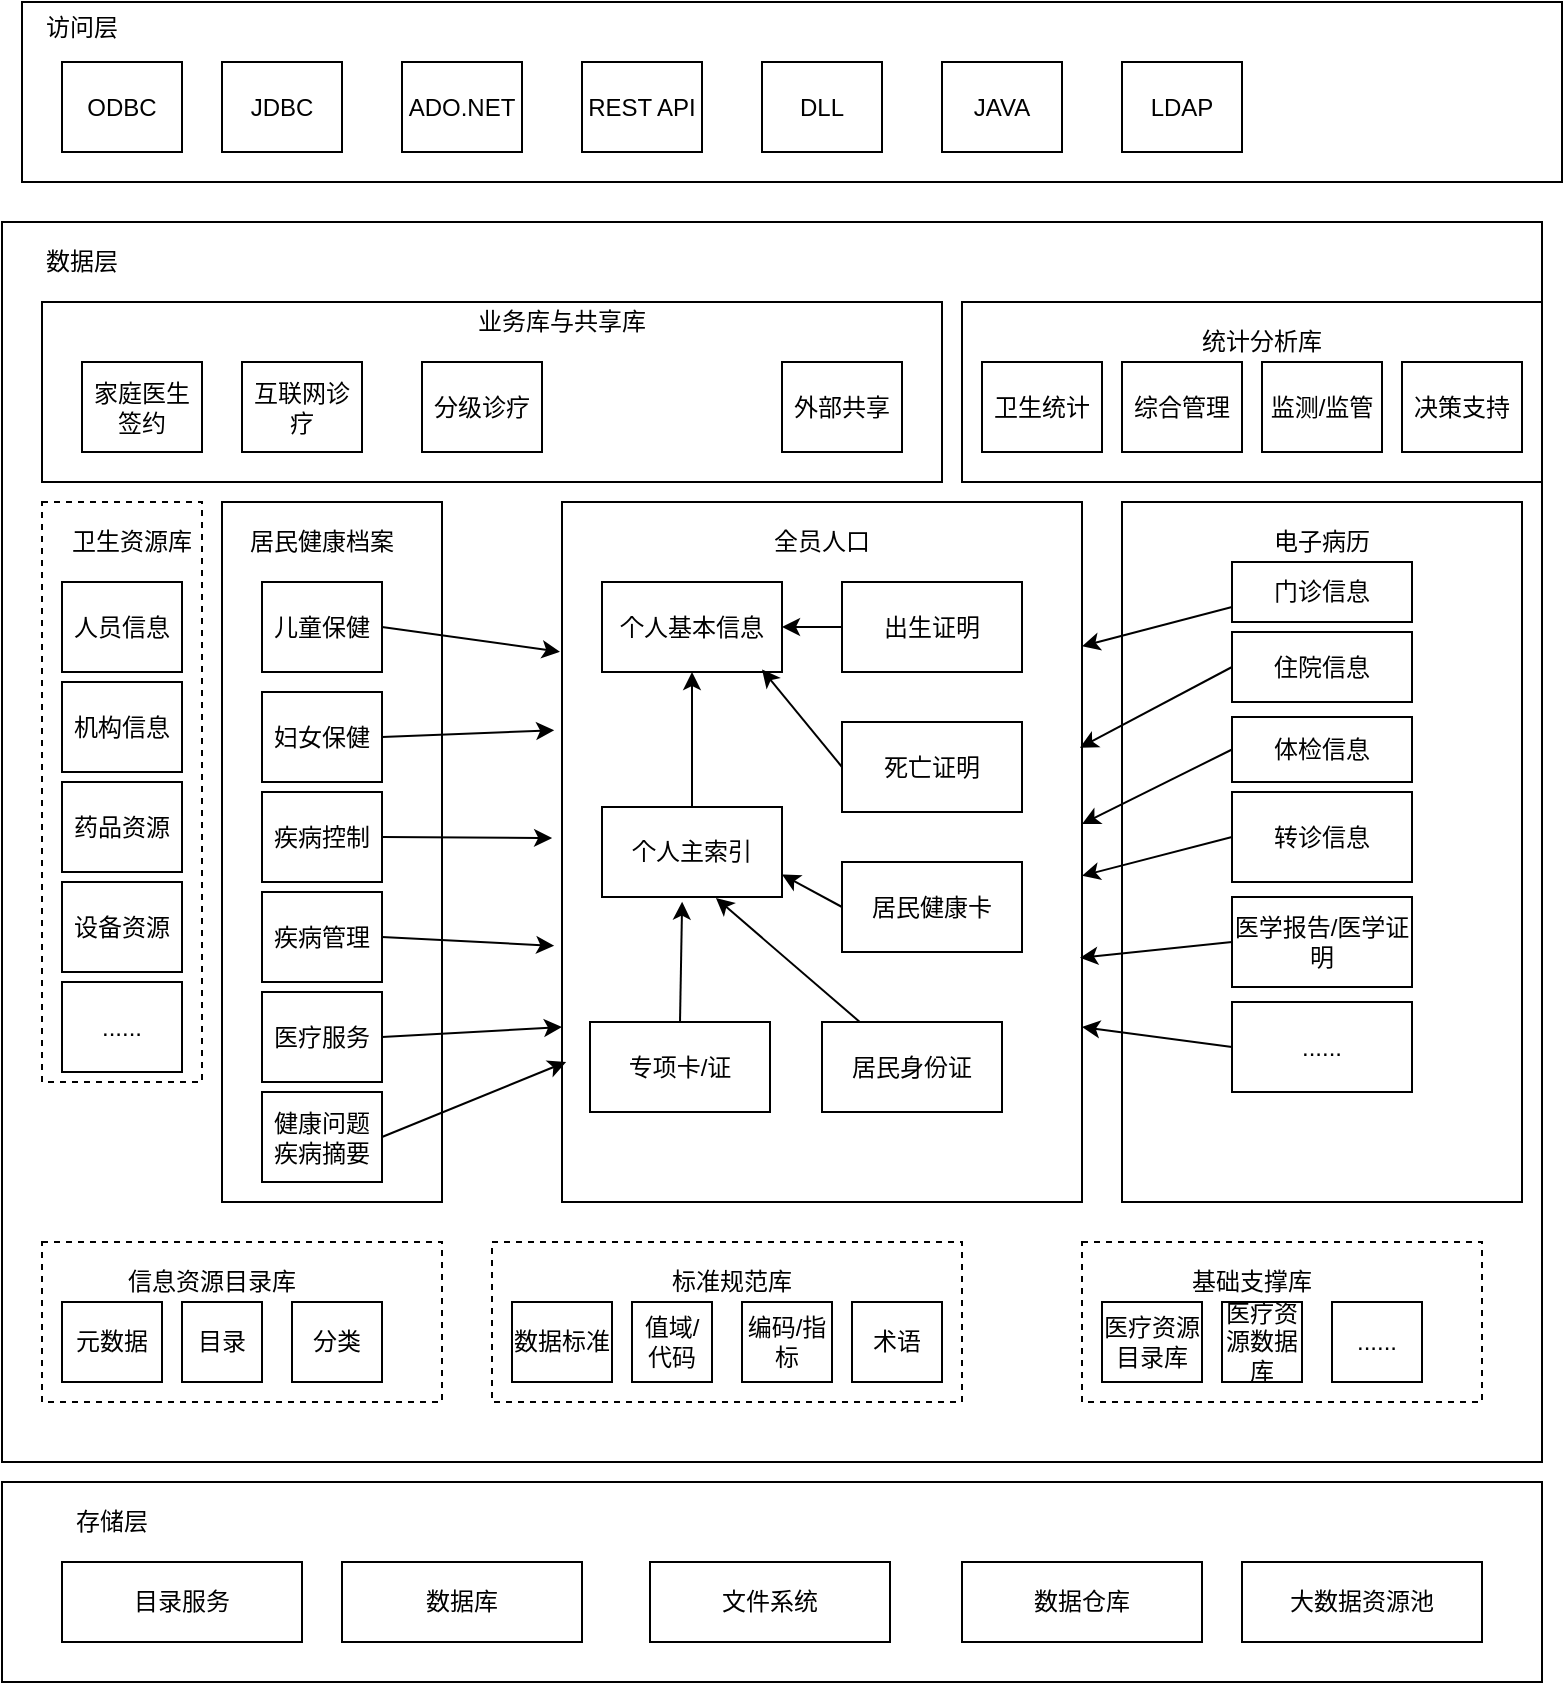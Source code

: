 <mxfile version="14.2.9" type="github">
  <diagram id="prtHgNgQTEPvFCAcTncT" name="Page-1">
    <mxGraphModel dx="1422" dy="772" grid="1" gridSize="10" guides="1" tooltips="1" connect="1" arrows="1" fold="1" page="1" pageScale="1" pageWidth="827" pageHeight="1169" math="0" shadow="0">
      <root>
        <mxCell id="0" />
        <mxCell id="1" parent="0" />
        <mxCell id="BFTq7_KF8aVC6eQu7_rG-1" value="" style="rounded=0;whiteSpace=wrap;html=1;" vertex="1" parent="1">
          <mxGeometry x="40" y="40" width="770" height="90" as="geometry" />
        </mxCell>
        <mxCell id="BFTq7_KF8aVC6eQu7_rG-2" value="ODBC" style="rounded=0;whiteSpace=wrap;html=1;" vertex="1" parent="1">
          <mxGeometry x="60" y="70" width="60" height="45" as="geometry" />
        </mxCell>
        <mxCell id="BFTq7_KF8aVC6eQu7_rG-3" value="JDBC" style="rounded=0;whiteSpace=wrap;html=1;" vertex="1" parent="1">
          <mxGeometry x="140" y="70" width="60" height="45" as="geometry" />
        </mxCell>
        <mxCell id="BFTq7_KF8aVC6eQu7_rG-4" value="ADO.NET" style="rounded=0;whiteSpace=wrap;html=1;" vertex="1" parent="1">
          <mxGeometry x="230" y="70" width="60" height="45" as="geometry" />
        </mxCell>
        <mxCell id="BFTq7_KF8aVC6eQu7_rG-5" value="REST API" style="rounded=0;whiteSpace=wrap;html=1;" vertex="1" parent="1">
          <mxGeometry x="320" y="70" width="60" height="45" as="geometry" />
        </mxCell>
        <mxCell id="BFTq7_KF8aVC6eQu7_rG-6" value="DLL" style="rounded=0;whiteSpace=wrap;html=1;" vertex="1" parent="1">
          <mxGeometry x="410" y="70" width="60" height="45" as="geometry" />
        </mxCell>
        <mxCell id="BFTq7_KF8aVC6eQu7_rG-7" value="JAVA" style="rounded=0;whiteSpace=wrap;html=1;" vertex="1" parent="1">
          <mxGeometry x="500" y="70" width="60" height="45" as="geometry" />
        </mxCell>
        <mxCell id="BFTq7_KF8aVC6eQu7_rG-8" value="LDAP" style="rounded=0;whiteSpace=wrap;html=1;" vertex="1" parent="1">
          <mxGeometry x="590" y="70" width="60" height="45" as="geometry" />
        </mxCell>
        <mxCell id="BFTq7_KF8aVC6eQu7_rG-9" value="访问层" style="text;html=1;strokeColor=none;fillColor=none;align=center;verticalAlign=middle;whiteSpace=wrap;rounded=0;" vertex="1" parent="1">
          <mxGeometry x="50" y="42.5" width="40" height="20" as="geometry" />
        </mxCell>
        <mxCell id="BFTq7_KF8aVC6eQu7_rG-11" value="" style="rounded=0;whiteSpace=wrap;html=1;" vertex="1" parent="1">
          <mxGeometry x="30" y="150" width="770" height="620" as="geometry" />
        </mxCell>
        <mxCell id="BFTq7_KF8aVC6eQu7_rG-12" value="数据层" style="text;html=1;strokeColor=none;fillColor=none;align=center;verticalAlign=middle;whiteSpace=wrap;rounded=0;" vertex="1" parent="1">
          <mxGeometry x="50" y="160" width="40" height="20" as="geometry" />
        </mxCell>
        <mxCell id="BFTq7_KF8aVC6eQu7_rG-13" value="" style="rounded=0;whiteSpace=wrap;html=1;" vertex="1" parent="1">
          <mxGeometry x="50" y="190" width="450" height="90" as="geometry" />
        </mxCell>
        <mxCell id="BFTq7_KF8aVC6eQu7_rG-14" value="家庭医生签约" style="rounded=0;whiteSpace=wrap;html=1;" vertex="1" parent="1">
          <mxGeometry x="70" y="220" width="60" height="45" as="geometry" />
        </mxCell>
        <mxCell id="BFTq7_KF8aVC6eQu7_rG-15" value="互联网诊疗" style="rounded=0;whiteSpace=wrap;html=1;" vertex="1" parent="1">
          <mxGeometry x="150" y="220" width="60" height="45" as="geometry" />
        </mxCell>
        <mxCell id="BFTq7_KF8aVC6eQu7_rG-16" value="分级诊疗" style="rounded=0;whiteSpace=wrap;html=1;" vertex="1" parent="1">
          <mxGeometry x="240" y="220" width="60" height="45" as="geometry" />
        </mxCell>
        <mxCell id="BFTq7_KF8aVC6eQu7_rG-18" value="外部共享" style="rounded=0;whiteSpace=wrap;html=1;" vertex="1" parent="1">
          <mxGeometry x="420" y="220" width="60" height="45" as="geometry" />
        </mxCell>
        <mxCell id="BFTq7_KF8aVC6eQu7_rG-21" value="业务库与共享库" style="text;html=1;strokeColor=none;fillColor=none;align=center;verticalAlign=middle;whiteSpace=wrap;rounded=0;" vertex="1" parent="1">
          <mxGeometry x="240" y="190" width="140" height="20" as="geometry" />
        </mxCell>
        <mxCell id="BFTq7_KF8aVC6eQu7_rG-23" value="" style="rounded=0;whiteSpace=wrap;html=1;" vertex="1" parent="1">
          <mxGeometry x="510" y="190" width="290" height="90" as="geometry" />
        </mxCell>
        <mxCell id="BFTq7_KF8aVC6eQu7_rG-24" value="卫生统计" style="rounded=0;whiteSpace=wrap;html=1;" vertex="1" parent="1">
          <mxGeometry x="520" y="220" width="60" height="45" as="geometry" />
        </mxCell>
        <mxCell id="BFTq7_KF8aVC6eQu7_rG-25" value="综合管理" style="rounded=0;whiteSpace=wrap;html=1;" vertex="1" parent="1">
          <mxGeometry x="590" y="220" width="60" height="45" as="geometry" />
        </mxCell>
        <mxCell id="BFTq7_KF8aVC6eQu7_rG-26" value="监测/监管" style="rounded=0;whiteSpace=wrap;html=1;" vertex="1" parent="1">
          <mxGeometry x="660" y="220" width="60" height="45" as="geometry" />
        </mxCell>
        <mxCell id="BFTq7_KF8aVC6eQu7_rG-27" value="决策支持" style="rounded=0;whiteSpace=wrap;html=1;" vertex="1" parent="1">
          <mxGeometry x="730" y="220" width="60" height="45" as="geometry" />
        </mxCell>
        <mxCell id="BFTq7_KF8aVC6eQu7_rG-28" value="统计分析库" style="text;html=1;strokeColor=none;fillColor=none;align=center;verticalAlign=middle;whiteSpace=wrap;rounded=0;" vertex="1" parent="1">
          <mxGeometry x="590" y="200" width="140" height="20" as="geometry" />
        </mxCell>
        <mxCell id="BFTq7_KF8aVC6eQu7_rG-29" value="" style="rounded=0;whiteSpace=wrap;html=1;dashed=1;" vertex="1" parent="1">
          <mxGeometry x="50" y="290" width="80" height="290" as="geometry" />
        </mxCell>
        <mxCell id="BFTq7_KF8aVC6eQu7_rG-30" value="卫生资源库" style="text;html=1;strokeColor=none;fillColor=none;align=center;verticalAlign=middle;whiteSpace=wrap;rounded=0;" vertex="1" parent="1">
          <mxGeometry x="60" y="300" width="70" height="20" as="geometry" />
        </mxCell>
        <mxCell id="BFTq7_KF8aVC6eQu7_rG-31" value="人员信息" style="rounded=0;whiteSpace=wrap;html=1;" vertex="1" parent="1">
          <mxGeometry x="60" y="330" width="60" height="45" as="geometry" />
        </mxCell>
        <mxCell id="BFTq7_KF8aVC6eQu7_rG-32" value="机构信息" style="rounded=0;whiteSpace=wrap;html=1;" vertex="1" parent="1">
          <mxGeometry x="60" y="380" width="60" height="45" as="geometry" />
        </mxCell>
        <mxCell id="BFTq7_KF8aVC6eQu7_rG-33" value="药品资源" style="rounded=0;whiteSpace=wrap;html=1;" vertex="1" parent="1">
          <mxGeometry x="60" y="430" width="60" height="45" as="geometry" />
        </mxCell>
        <mxCell id="BFTq7_KF8aVC6eQu7_rG-34" value="设备资源" style="rounded=0;whiteSpace=wrap;html=1;" vertex="1" parent="1">
          <mxGeometry x="60" y="480" width="60" height="45" as="geometry" />
        </mxCell>
        <mxCell id="BFTq7_KF8aVC6eQu7_rG-35" value="......" style="rounded=0;whiteSpace=wrap;html=1;" vertex="1" parent="1">
          <mxGeometry x="60" y="530" width="60" height="45" as="geometry" />
        </mxCell>
        <mxCell id="BFTq7_KF8aVC6eQu7_rG-36" value="" style="rounded=0;whiteSpace=wrap;html=1;" vertex="1" parent="1">
          <mxGeometry x="140" y="290" width="110" height="350" as="geometry" />
        </mxCell>
        <mxCell id="BFTq7_KF8aVC6eQu7_rG-37" value="居民健康档案" style="text;html=1;strokeColor=none;fillColor=none;align=center;verticalAlign=middle;whiteSpace=wrap;rounded=0;" vertex="1" parent="1">
          <mxGeometry x="150" y="300" width="80" height="20" as="geometry" />
        </mxCell>
        <mxCell id="BFTq7_KF8aVC6eQu7_rG-38" value="儿童保健" style="rounded=0;whiteSpace=wrap;html=1;" vertex="1" parent="1">
          <mxGeometry x="160" y="330" width="60" height="45" as="geometry" />
        </mxCell>
        <mxCell id="BFTq7_KF8aVC6eQu7_rG-39" value="妇女保健" style="rounded=0;whiteSpace=wrap;html=1;" vertex="1" parent="1">
          <mxGeometry x="160" y="385" width="60" height="45" as="geometry" />
        </mxCell>
        <mxCell id="BFTq7_KF8aVC6eQu7_rG-40" value="疾病控制" style="rounded=0;whiteSpace=wrap;html=1;" vertex="1" parent="1">
          <mxGeometry x="160" y="435" width="60" height="45" as="geometry" />
        </mxCell>
        <mxCell id="BFTq7_KF8aVC6eQu7_rG-41" value="疾病管理" style="rounded=0;whiteSpace=wrap;html=1;" vertex="1" parent="1">
          <mxGeometry x="160" y="485" width="60" height="45" as="geometry" />
        </mxCell>
        <mxCell id="BFTq7_KF8aVC6eQu7_rG-42" value="医疗服务" style="rounded=0;whiteSpace=wrap;html=1;" vertex="1" parent="1">
          <mxGeometry x="160" y="535" width="60" height="45" as="geometry" />
        </mxCell>
        <mxCell id="BFTq7_KF8aVC6eQu7_rG-43" value="健康问题疾病摘要" style="rounded=0;whiteSpace=wrap;html=1;" vertex="1" parent="1">
          <mxGeometry x="160" y="585" width="60" height="45" as="geometry" />
        </mxCell>
        <mxCell id="BFTq7_KF8aVC6eQu7_rG-44" value="" style="rounded=0;whiteSpace=wrap;html=1;" vertex="1" parent="1">
          <mxGeometry x="310" y="290" width="260" height="350" as="geometry" />
        </mxCell>
        <mxCell id="BFTq7_KF8aVC6eQu7_rG-47" value="" style="endArrow=classic;html=1;exitX=1;exitY=0.5;exitDx=0;exitDy=0;entryX=-0.004;entryY=0.214;entryDx=0;entryDy=0;entryPerimeter=0;" edge="1" parent="1" source="BFTq7_KF8aVC6eQu7_rG-38" target="BFTq7_KF8aVC6eQu7_rG-44">
          <mxGeometry width="50" height="50" relative="1" as="geometry">
            <mxPoint x="390" y="380" as="sourcePoint" />
            <mxPoint x="440" y="330" as="targetPoint" />
          </mxGeometry>
        </mxCell>
        <mxCell id="BFTq7_KF8aVC6eQu7_rG-48" value="全员人口" style="text;html=1;strokeColor=none;fillColor=none;align=center;verticalAlign=middle;whiteSpace=wrap;rounded=0;" vertex="1" parent="1">
          <mxGeometry x="400" y="300" width="80" height="20" as="geometry" />
        </mxCell>
        <mxCell id="BFTq7_KF8aVC6eQu7_rG-49" value="" style="endArrow=classic;html=1;exitX=1;exitY=0.5;exitDx=0;exitDy=0;entryX=-0.015;entryY=0.326;entryDx=0;entryDy=0;entryPerimeter=0;" edge="1" parent="1" source="BFTq7_KF8aVC6eQu7_rG-39" target="BFTq7_KF8aVC6eQu7_rG-44">
          <mxGeometry width="50" height="50" relative="1" as="geometry">
            <mxPoint x="230" y="362.5" as="sourcePoint" />
            <mxPoint x="318.96" y="374.9" as="targetPoint" />
          </mxGeometry>
        </mxCell>
        <mxCell id="BFTq7_KF8aVC6eQu7_rG-50" value="" style="endArrow=classic;html=1;exitX=1;exitY=0.5;exitDx=0;exitDy=0;entryX=-0.019;entryY=0.48;entryDx=0;entryDy=0;entryPerimeter=0;" edge="1" parent="1" source="BFTq7_KF8aVC6eQu7_rG-40" target="BFTq7_KF8aVC6eQu7_rG-44">
          <mxGeometry width="50" height="50" relative="1" as="geometry">
            <mxPoint x="230" y="417.5" as="sourcePoint" />
            <mxPoint x="316.1" y="414.1" as="targetPoint" />
          </mxGeometry>
        </mxCell>
        <mxCell id="BFTq7_KF8aVC6eQu7_rG-51" value="" style="endArrow=classic;html=1;exitX=1;exitY=0.5;exitDx=0;exitDy=0;entryX=-0.015;entryY=0.634;entryDx=0;entryDy=0;entryPerimeter=0;" edge="1" parent="1" source="BFTq7_KF8aVC6eQu7_rG-41" target="BFTq7_KF8aVC6eQu7_rG-44">
          <mxGeometry width="50" height="50" relative="1" as="geometry">
            <mxPoint x="230" y="467.5" as="sourcePoint" />
            <mxPoint x="315.06" y="468" as="targetPoint" />
          </mxGeometry>
        </mxCell>
        <mxCell id="BFTq7_KF8aVC6eQu7_rG-52" value="" style="endArrow=classic;html=1;exitX=1;exitY=0.5;exitDx=0;exitDy=0;entryX=0;entryY=0.75;entryDx=0;entryDy=0;" edge="1" parent="1" source="BFTq7_KF8aVC6eQu7_rG-42" target="BFTq7_KF8aVC6eQu7_rG-44">
          <mxGeometry width="50" height="50" relative="1" as="geometry">
            <mxPoint x="230" y="517.5" as="sourcePoint" />
            <mxPoint x="316.1" y="521.9" as="targetPoint" />
          </mxGeometry>
        </mxCell>
        <mxCell id="BFTq7_KF8aVC6eQu7_rG-53" value="" style="endArrow=classic;html=1;exitX=1;exitY=0.5;exitDx=0;exitDy=0;entryX=0.008;entryY=0.8;entryDx=0;entryDy=0;entryPerimeter=0;" edge="1" parent="1" source="BFTq7_KF8aVC6eQu7_rG-43" target="BFTq7_KF8aVC6eQu7_rG-44">
          <mxGeometry width="50" height="50" relative="1" as="geometry">
            <mxPoint x="230" y="567.5" as="sourcePoint" />
            <mxPoint x="320" y="562.5" as="targetPoint" />
          </mxGeometry>
        </mxCell>
        <mxCell id="BFTq7_KF8aVC6eQu7_rG-54" value="个人基本信息" style="rounded=0;whiteSpace=wrap;html=1;" vertex="1" parent="1">
          <mxGeometry x="330" y="330" width="90" height="45" as="geometry" />
        </mxCell>
        <mxCell id="BFTq7_KF8aVC6eQu7_rG-55" value="出生证明" style="rounded=0;whiteSpace=wrap;html=1;" vertex="1" parent="1">
          <mxGeometry x="450" y="330" width="90" height="45" as="geometry" />
        </mxCell>
        <mxCell id="BFTq7_KF8aVC6eQu7_rG-56" value="死亡证明" style="rounded=0;whiteSpace=wrap;html=1;" vertex="1" parent="1">
          <mxGeometry x="450" y="400" width="90" height="45" as="geometry" />
        </mxCell>
        <mxCell id="BFTq7_KF8aVC6eQu7_rG-58" value="" style="endArrow=classic;html=1;exitX=0;exitY=0.5;exitDx=0;exitDy=0;entryX=0.889;entryY=0.972;entryDx=0;entryDy=0;entryPerimeter=0;" edge="1" parent="1" source="BFTq7_KF8aVC6eQu7_rG-56" target="BFTq7_KF8aVC6eQu7_rG-54">
          <mxGeometry width="50" height="50" relative="1" as="geometry">
            <mxPoint x="460" y="373.75" as="sourcePoint" />
            <mxPoint x="430" y="362.5" as="targetPoint" />
          </mxGeometry>
        </mxCell>
        <mxCell id="BFTq7_KF8aVC6eQu7_rG-59" value="居民健康卡" style="rounded=0;whiteSpace=wrap;html=1;" vertex="1" parent="1">
          <mxGeometry x="450" y="470" width="90" height="45" as="geometry" />
        </mxCell>
        <mxCell id="BFTq7_KF8aVC6eQu7_rG-60" value="居民身份证" style="rounded=0;whiteSpace=wrap;html=1;" vertex="1" parent="1">
          <mxGeometry x="440" y="550" width="90" height="45" as="geometry" />
        </mxCell>
        <mxCell id="BFTq7_KF8aVC6eQu7_rG-61" value="专项卡/证" style="rounded=0;whiteSpace=wrap;html=1;" vertex="1" parent="1">
          <mxGeometry x="324" y="550" width="90" height="45" as="geometry" />
        </mxCell>
        <mxCell id="BFTq7_KF8aVC6eQu7_rG-62" value="个人主索引" style="rounded=0;whiteSpace=wrap;html=1;" vertex="1" parent="1">
          <mxGeometry x="330" y="442.5" width="90" height="45" as="geometry" />
        </mxCell>
        <mxCell id="BFTq7_KF8aVC6eQu7_rG-63" value="" style="endArrow=classic;html=1;exitX=0;exitY=0.5;exitDx=0;exitDy=0;entryX=1;entryY=0.75;entryDx=0;entryDy=0;" edge="1" parent="1" source="BFTq7_KF8aVC6eQu7_rG-59" target="BFTq7_KF8aVC6eQu7_rG-62">
          <mxGeometry width="50" height="50" relative="1" as="geometry">
            <mxPoint x="460" y="432.5" as="sourcePoint" />
            <mxPoint x="420.01" y="383.74" as="targetPoint" />
          </mxGeometry>
        </mxCell>
        <mxCell id="BFTq7_KF8aVC6eQu7_rG-64" value="" style="endArrow=classic;html=1;entryX=0.633;entryY=1.011;entryDx=0;entryDy=0;entryPerimeter=0;" edge="1" parent="1" source="BFTq7_KF8aVC6eQu7_rG-60" target="BFTq7_KF8aVC6eQu7_rG-62">
          <mxGeometry width="50" height="50" relative="1" as="geometry">
            <mxPoint x="460" y="502.5" as="sourcePoint" />
            <mxPoint x="430" y="486.25" as="targetPoint" />
          </mxGeometry>
        </mxCell>
        <mxCell id="BFTq7_KF8aVC6eQu7_rG-65" value="" style="endArrow=classic;html=1;entryX=0.231;entryY=0.571;entryDx=0;entryDy=0;entryPerimeter=0;exitX=0.5;exitY=0;exitDx=0;exitDy=0;" edge="1" parent="1" source="BFTq7_KF8aVC6eQu7_rG-61" target="BFTq7_KF8aVC6eQu7_rG-44">
          <mxGeometry width="50" height="50" relative="1" as="geometry">
            <mxPoint x="454.224" y="560" as="sourcePoint" />
            <mxPoint x="396.97" y="497.995" as="targetPoint" />
          </mxGeometry>
        </mxCell>
        <mxCell id="BFTq7_KF8aVC6eQu7_rG-66" value="" style="endArrow=classic;html=1;entryX=0.5;entryY=1;entryDx=0;entryDy=0;" edge="1" parent="1" source="BFTq7_KF8aVC6eQu7_rG-62" target="BFTq7_KF8aVC6eQu7_rG-54">
          <mxGeometry width="50" height="50" relative="1" as="geometry">
            <mxPoint x="454.224" y="560" as="sourcePoint" />
            <mxPoint x="396.97" y="497.995" as="targetPoint" />
          </mxGeometry>
        </mxCell>
        <mxCell id="BFTq7_KF8aVC6eQu7_rG-67" value="" style="rounded=0;whiteSpace=wrap;html=1;" vertex="1" parent="1">
          <mxGeometry x="590" y="290" width="200" height="350" as="geometry" />
        </mxCell>
        <mxCell id="BFTq7_KF8aVC6eQu7_rG-68" value="电子病历" style="text;html=1;strokeColor=none;fillColor=none;align=center;verticalAlign=middle;whiteSpace=wrap;rounded=0;" vertex="1" parent="1">
          <mxGeometry x="650" y="300" width="80" height="20" as="geometry" />
        </mxCell>
        <mxCell id="BFTq7_KF8aVC6eQu7_rG-69" value="门诊信息" style="rounded=0;whiteSpace=wrap;html=1;" vertex="1" parent="1">
          <mxGeometry x="645" y="320" width="90" height="30" as="geometry" />
        </mxCell>
        <mxCell id="BFTq7_KF8aVC6eQu7_rG-70" value="住院信息" style="rounded=0;whiteSpace=wrap;html=1;" vertex="1" parent="1">
          <mxGeometry x="645" y="355" width="90" height="35" as="geometry" />
        </mxCell>
        <mxCell id="BFTq7_KF8aVC6eQu7_rG-71" value="体检信息" style="rounded=0;whiteSpace=wrap;html=1;" vertex="1" parent="1">
          <mxGeometry x="645" y="397.5" width="90" height="32.5" as="geometry" />
        </mxCell>
        <mxCell id="BFTq7_KF8aVC6eQu7_rG-72" value="转诊信息" style="rounded=0;whiteSpace=wrap;html=1;" vertex="1" parent="1">
          <mxGeometry x="645" y="435" width="90" height="45" as="geometry" />
        </mxCell>
        <mxCell id="BFTq7_KF8aVC6eQu7_rG-73" value="医学报告/医学证明" style="rounded=0;whiteSpace=wrap;html=1;" vertex="1" parent="1">
          <mxGeometry x="645" y="487.5" width="90" height="45" as="geometry" />
        </mxCell>
        <mxCell id="BFTq7_KF8aVC6eQu7_rG-74" value="......" style="rounded=0;whiteSpace=wrap;html=1;" vertex="1" parent="1">
          <mxGeometry x="645" y="540" width="90" height="45" as="geometry" />
        </mxCell>
        <mxCell id="BFTq7_KF8aVC6eQu7_rG-76" value="" style="endArrow=classic;html=1;exitX=0;exitY=0.5;exitDx=0;exitDy=0;entryX=1;entryY=0.5;entryDx=0;entryDy=0;" edge="1" parent="1" source="BFTq7_KF8aVC6eQu7_rG-55" target="BFTq7_KF8aVC6eQu7_rG-54">
          <mxGeometry width="50" height="50" relative="1" as="geometry">
            <mxPoint x="460" y="432.5" as="sourcePoint" />
            <mxPoint x="420.01" y="383.74" as="targetPoint" />
          </mxGeometry>
        </mxCell>
        <mxCell id="BFTq7_KF8aVC6eQu7_rG-77" value="" style="endArrow=classic;html=1;exitX=0;exitY=0.75;exitDx=0;exitDy=0;entryX=1;entryY=0.206;entryDx=0;entryDy=0;entryPerimeter=0;" edge="1" parent="1" source="BFTq7_KF8aVC6eQu7_rG-69" target="BFTq7_KF8aVC6eQu7_rG-44">
          <mxGeometry width="50" height="50" relative="1" as="geometry">
            <mxPoint x="460" y="362.5" as="sourcePoint" />
            <mxPoint x="430" y="362.5" as="targetPoint" />
          </mxGeometry>
        </mxCell>
        <mxCell id="BFTq7_KF8aVC6eQu7_rG-78" value="" style="endArrow=classic;html=1;exitX=0;exitY=0.5;exitDx=0;exitDy=0;entryX=0.996;entryY=0.351;entryDx=0;entryDy=0;entryPerimeter=0;" edge="1" parent="1" source="BFTq7_KF8aVC6eQu7_rG-70" target="BFTq7_KF8aVC6eQu7_rG-44">
          <mxGeometry width="50" height="50" relative="1" as="geometry">
            <mxPoint x="655" y="352.5" as="sourcePoint" />
            <mxPoint x="580" y="372.1" as="targetPoint" />
          </mxGeometry>
        </mxCell>
        <mxCell id="BFTq7_KF8aVC6eQu7_rG-79" value="" style="endArrow=classic;html=1;exitX=0;exitY=0.5;exitDx=0;exitDy=0;entryX=1;entryY=0.46;entryDx=0;entryDy=0;entryPerimeter=0;" edge="1" parent="1" source="BFTq7_KF8aVC6eQu7_rG-71" target="BFTq7_KF8aVC6eQu7_rG-44">
          <mxGeometry width="50" height="50" relative="1" as="geometry">
            <mxPoint x="655" y="382.5" as="sourcePoint" />
            <mxPoint x="578.96" y="422.85" as="targetPoint" />
          </mxGeometry>
        </mxCell>
        <mxCell id="BFTq7_KF8aVC6eQu7_rG-80" value="" style="endArrow=classic;html=1;exitX=0;exitY=0.5;exitDx=0;exitDy=0;entryX=1;entryY=0.534;entryDx=0;entryDy=0;entryPerimeter=0;" edge="1" parent="1" source="BFTq7_KF8aVC6eQu7_rG-72" target="BFTq7_KF8aVC6eQu7_rG-44">
          <mxGeometry width="50" height="50" relative="1" as="geometry">
            <mxPoint x="665" y="392.5" as="sourcePoint" />
            <mxPoint x="588.96" y="432.85" as="targetPoint" />
          </mxGeometry>
        </mxCell>
        <mxCell id="BFTq7_KF8aVC6eQu7_rG-81" value="" style="endArrow=classic;html=1;exitX=0;exitY=0.5;exitDx=0;exitDy=0;entryX=0.996;entryY=0.651;entryDx=0;entryDy=0;entryPerimeter=0;" edge="1" parent="1" source="BFTq7_KF8aVC6eQu7_rG-73" target="BFTq7_KF8aVC6eQu7_rG-44">
          <mxGeometry width="50" height="50" relative="1" as="geometry">
            <mxPoint x="655" y="467.5" as="sourcePoint" />
            <mxPoint x="580" y="486.9" as="targetPoint" />
          </mxGeometry>
        </mxCell>
        <mxCell id="BFTq7_KF8aVC6eQu7_rG-82" value="" style="endArrow=classic;html=1;exitX=0;exitY=0.5;exitDx=0;exitDy=0;entryX=1;entryY=0.75;entryDx=0;entryDy=0;" edge="1" parent="1" source="BFTq7_KF8aVC6eQu7_rG-74" target="BFTq7_KF8aVC6eQu7_rG-44">
          <mxGeometry width="50" height="50" relative="1" as="geometry">
            <mxPoint x="655" y="520" as="sourcePoint" />
            <mxPoint x="578.96" y="527.85" as="targetPoint" />
          </mxGeometry>
        </mxCell>
        <mxCell id="BFTq7_KF8aVC6eQu7_rG-83" value="" style="rounded=0;whiteSpace=wrap;html=1;dashed=1;" vertex="1" parent="1">
          <mxGeometry x="50" y="660" width="200" height="80" as="geometry" />
        </mxCell>
        <mxCell id="BFTq7_KF8aVC6eQu7_rG-84" value="信息资源目录库" style="text;html=1;strokeColor=none;fillColor=none;align=center;verticalAlign=middle;whiteSpace=wrap;rounded=0;" vertex="1" parent="1">
          <mxGeometry x="90" y="670" width="90" height="20" as="geometry" />
        </mxCell>
        <mxCell id="BFTq7_KF8aVC6eQu7_rG-85" value="元数据" style="rounded=0;whiteSpace=wrap;html=1;" vertex="1" parent="1">
          <mxGeometry x="60" y="690" width="50" height="40" as="geometry" />
        </mxCell>
        <mxCell id="BFTq7_KF8aVC6eQu7_rG-86" value="目录" style="rounded=0;whiteSpace=wrap;html=1;" vertex="1" parent="1">
          <mxGeometry x="120" y="690" width="40" height="40" as="geometry" />
        </mxCell>
        <mxCell id="BFTq7_KF8aVC6eQu7_rG-87" value="分类" style="rounded=0;whiteSpace=wrap;html=1;" vertex="1" parent="1">
          <mxGeometry x="175" y="690" width="45" height="40" as="geometry" />
        </mxCell>
        <mxCell id="BFTq7_KF8aVC6eQu7_rG-88" value="" style="rounded=0;whiteSpace=wrap;html=1;dashed=1;" vertex="1" parent="1">
          <mxGeometry x="275" y="660" width="235" height="80" as="geometry" />
        </mxCell>
        <mxCell id="BFTq7_KF8aVC6eQu7_rG-89" value="标准规范库" style="text;html=1;strokeColor=none;fillColor=none;align=center;verticalAlign=middle;whiteSpace=wrap;rounded=0;" vertex="1" parent="1">
          <mxGeometry x="350" y="670" width="90" height="20" as="geometry" />
        </mxCell>
        <mxCell id="BFTq7_KF8aVC6eQu7_rG-90" value="数据标准" style="rounded=0;whiteSpace=wrap;html=1;" vertex="1" parent="1">
          <mxGeometry x="285" y="690" width="50" height="40" as="geometry" />
        </mxCell>
        <mxCell id="BFTq7_KF8aVC6eQu7_rG-91" value="值域/代码" style="rounded=0;whiteSpace=wrap;html=1;" vertex="1" parent="1">
          <mxGeometry x="345" y="690" width="40" height="40" as="geometry" />
        </mxCell>
        <mxCell id="BFTq7_KF8aVC6eQu7_rG-92" value="编码/指标" style="rounded=0;whiteSpace=wrap;html=1;" vertex="1" parent="1">
          <mxGeometry x="400" y="690" width="45" height="40" as="geometry" />
        </mxCell>
        <mxCell id="BFTq7_KF8aVC6eQu7_rG-93" value="术语" style="rounded=0;whiteSpace=wrap;html=1;" vertex="1" parent="1">
          <mxGeometry x="455" y="690" width="45" height="40" as="geometry" />
        </mxCell>
        <mxCell id="BFTq7_KF8aVC6eQu7_rG-94" value="" style="rounded=0;whiteSpace=wrap;html=1;dashed=1;" vertex="1" parent="1">
          <mxGeometry x="570" y="660" width="200" height="80" as="geometry" />
        </mxCell>
        <mxCell id="BFTq7_KF8aVC6eQu7_rG-95" value="基础支撑库" style="text;html=1;strokeColor=none;fillColor=none;align=center;verticalAlign=middle;whiteSpace=wrap;rounded=0;" vertex="1" parent="1">
          <mxGeometry x="610" y="670" width="90" height="20" as="geometry" />
        </mxCell>
        <mxCell id="BFTq7_KF8aVC6eQu7_rG-96" value="医疗资源目录库" style="rounded=0;whiteSpace=wrap;html=1;" vertex="1" parent="1">
          <mxGeometry x="580" y="690" width="50" height="40" as="geometry" />
        </mxCell>
        <mxCell id="BFTq7_KF8aVC6eQu7_rG-97" value="医疗资源数据库" style="rounded=0;whiteSpace=wrap;html=1;" vertex="1" parent="1">
          <mxGeometry x="640" y="690" width="40" height="40" as="geometry" />
        </mxCell>
        <mxCell id="BFTq7_KF8aVC6eQu7_rG-98" value="......" style="rounded=0;whiteSpace=wrap;html=1;" vertex="1" parent="1">
          <mxGeometry x="695" y="690" width="45" height="40" as="geometry" />
        </mxCell>
        <mxCell id="BFTq7_KF8aVC6eQu7_rG-99" value="" style="rounded=0;whiteSpace=wrap;html=1;" vertex="1" parent="1">
          <mxGeometry x="30" y="780" width="770" height="100" as="geometry" />
        </mxCell>
        <mxCell id="BFTq7_KF8aVC6eQu7_rG-100" value="存储层" style="text;html=1;strokeColor=none;fillColor=none;align=center;verticalAlign=middle;whiteSpace=wrap;rounded=0;" vertex="1" parent="1">
          <mxGeometry x="40" y="790" width="90" height="20" as="geometry" />
        </mxCell>
        <mxCell id="BFTq7_KF8aVC6eQu7_rG-101" value="目录服务" style="rounded=0;whiteSpace=wrap;html=1;" vertex="1" parent="1">
          <mxGeometry x="60" y="820" width="120" height="40" as="geometry" />
        </mxCell>
        <mxCell id="BFTq7_KF8aVC6eQu7_rG-102" value="数据库" style="rounded=0;whiteSpace=wrap;html=1;" vertex="1" parent="1">
          <mxGeometry x="200" y="820" width="120" height="40" as="geometry" />
        </mxCell>
        <mxCell id="BFTq7_KF8aVC6eQu7_rG-103" value="文件系统" style="rounded=0;whiteSpace=wrap;html=1;" vertex="1" parent="1">
          <mxGeometry x="354" y="820" width="120" height="40" as="geometry" />
        </mxCell>
        <mxCell id="BFTq7_KF8aVC6eQu7_rG-104" value="数据仓库" style="rounded=0;whiteSpace=wrap;html=1;" vertex="1" parent="1">
          <mxGeometry x="510" y="820" width="120" height="40" as="geometry" />
        </mxCell>
        <mxCell id="BFTq7_KF8aVC6eQu7_rG-105" value="大数据资源池" style="rounded=0;whiteSpace=wrap;html=1;" vertex="1" parent="1">
          <mxGeometry x="650" y="820" width="120" height="40" as="geometry" />
        </mxCell>
      </root>
    </mxGraphModel>
  </diagram>
</mxfile>
